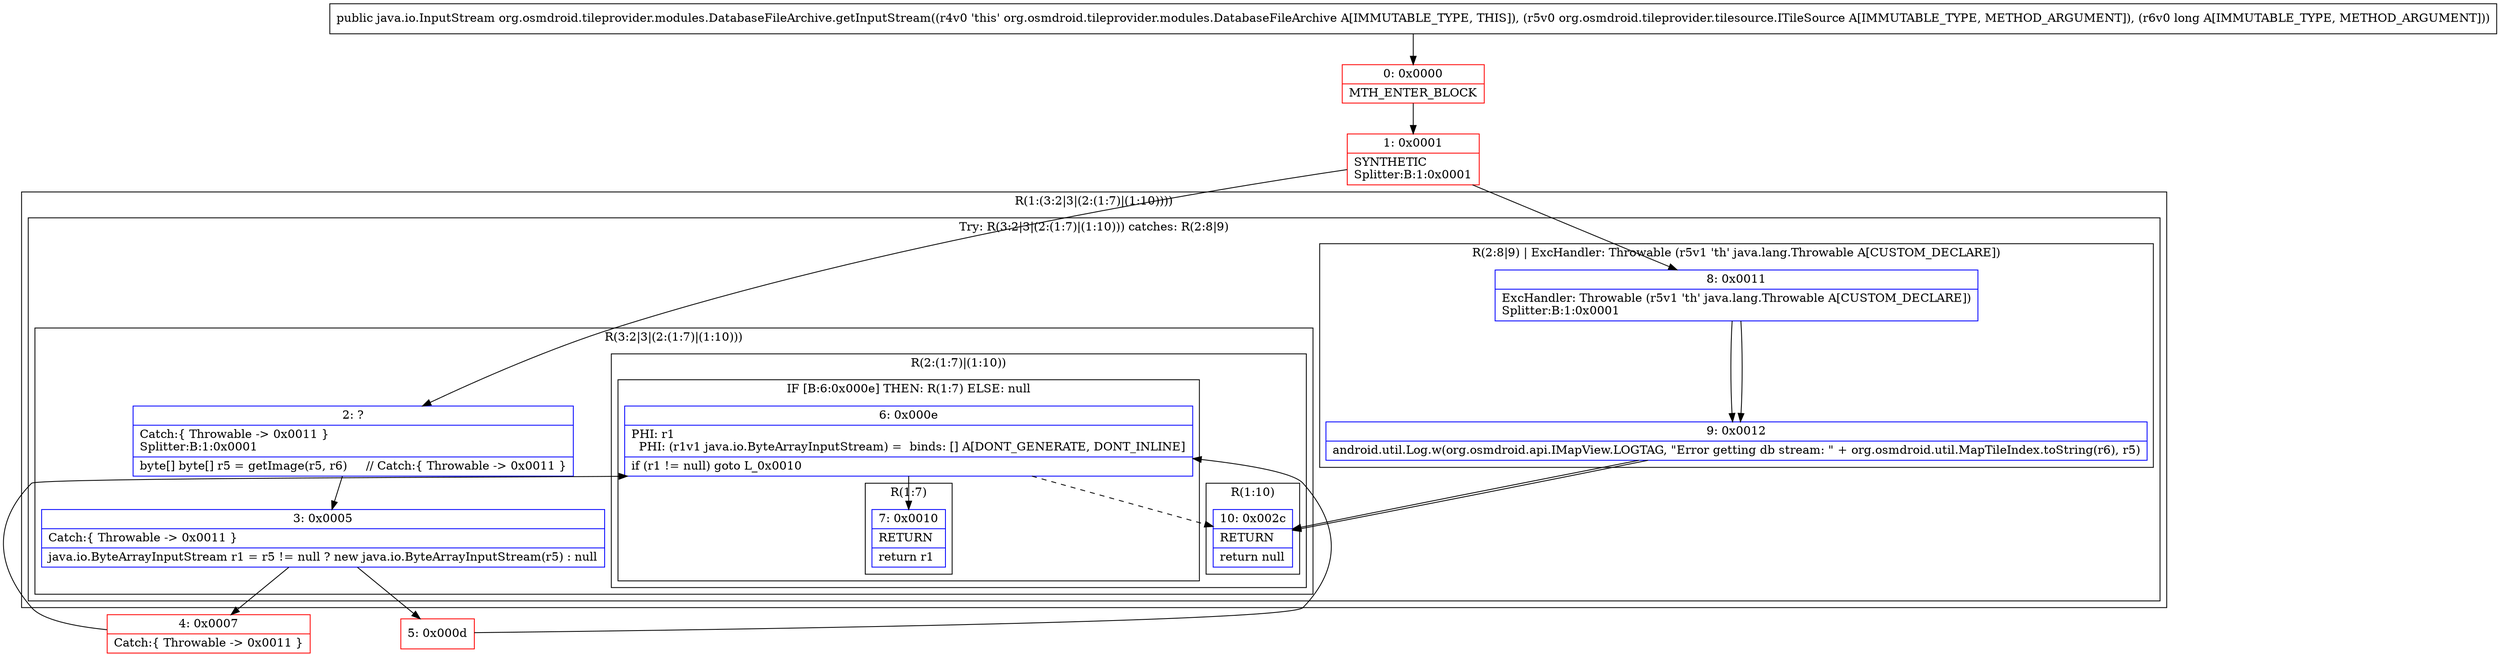 digraph "CFG fororg.osmdroid.tileprovider.modules.DatabaseFileArchive.getInputStream(Lorg\/osmdroid\/tileprovider\/tilesource\/ITileSource;J)Ljava\/io\/InputStream;" {
subgraph cluster_Region_174253163 {
label = "R(1:(3:2|3|(2:(1:7)|(1:10))))";
node [shape=record,color=blue];
subgraph cluster_TryCatchRegion_156036926 {
label = "Try: R(3:2|3|(2:(1:7)|(1:10))) catches: R(2:8|9)";
node [shape=record,color=blue];
subgraph cluster_Region_1121578217 {
label = "R(3:2|3|(2:(1:7)|(1:10)))";
node [shape=record,color=blue];
Node_2 [shape=record,label="{2\:\ ?|Catch:\{ Throwable \-\> 0x0011 \}\lSplitter:B:1:0x0001\l|byte[] byte[] r5 = getImage(r5, r6)     \/\/ Catch:\{ Throwable \-\> 0x0011 \}\l}"];
Node_3 [shape=record,label="{3\:\ 0x0005|Catch:\{ Throwable \-\> 0x0011 \}\l|java.io.ByteArrayInputStream r1 = r5 != null ? new java.io.ByteArrayInputStream(r5) : null\l}"];
subgraph cluster_Region_771451720 {
label = "R(2:(1:7)|(1:10))";
node [shape=record,color=blue];
subgraph cluster_IfRegion_2002167769 {
label = "IF [B:6:0x000e] THEN: R(1:7) ELSE: null";
node [shape=record,color=blue];
Node_6 [shape=record,label="{6\:\ 0x000e|PHI: r1 \l  PHI: (r1v1 java.io.ByteArrayInputStream) =  binds: [] A[DONT_GENERATE, DONT_INLINE]\l|if (r1 != null) goto L_0x0010\l}"];
subgraph cluster_Region_1889034707 {
label = "R(1:7)";
node [shape=record,color=blue];
Node_7 [shape=record,label="{7\:\ 0x0010|RETURN\l|return r1\l}"];
}
}
subgraph cluster_Region_666903346 {
label = "R(1:10)";
node [shape=record,color=blue];
Node_10 [shape=record,label="{10\:\ 0x002c|RETURN\l|return null\l}"];
}
}
}
subgraph cluster_Region_983353885 {
label = "R(2:8|9) | ExcHandler: Throwable (r5v1 'th' java.lang.Throwable A[CUSTOM_DECLARE])\l";
node [shape=record,color=blue];
Node_8 [shape=record,label="{8\:\ 0x0011|ExcHandler: Throwable (r5v1 'th' java.lang.Throwable A[CUSTOM_DECLARE])\lSplitter:B:1:0x0001\l}"];
Node_9 [shape=record,label="{9\:\ 0x0012|android.util.Log.w(org.osmdroid.api.IMapView.LOGTAG, \"Error getting db stream: \" + org.osmdroid.util.MapTileIndex.toString(r6), r5)\l}"];
}
}
}
subgraph cluster_Region_983353885 {
label = "R(2:8|9) | ExcHandler: Throwable (r5v1 'th' java.lang.Throwable A[CUSTOM_DECLARE])\l";
node [shape=record,color=blue];
Node_8 [shape=record,label="{8\:\ 0x0011|ExcHandler: Throwable (r5v1 'th' java.lang.Throwable A[CUSTOM_DECLARE])\lSplitter:B:1:0x0001\l}"];
Node_9 [shape=record,label="{9\:\ 0x0012|android.util.Log.w(org.osmdroid.api.IMapView.LOGTAG, \"Error getting db stream: \" + org.osmdroid.util.MapTileIndex.toString(r6), r5)\l}"];
}
Node_0 [shape=record,color=red,label="{0\:\ 0x0000|MTH_ENTER_BLOCK\l}"];
Node_1 [shape=record,color=red,label="{1\:\ 0x0001|SYNTHETIC\lSplitter:B:1:0x0001\l}"];
Node_4 [shape=record,color=red,label="{4\:\ 0x0007|Catch:\{ Throwable \-\> 0x0011 \}\l}"];
Node_5 [shape=record,color=red,label="{5\:\ 0x000d}"];
MethodNode[shape=record,label="{public java.io.InputStream org.osmdroid.tileprovider.modules.DatabaseFileArchive.getInputStream((r4v0 'this' org.osmdroid.tileprovider.modules.DatabaseFileArchive A[IMMUTABLE_TYPE, THIS]), (r5v0 org.osmdroid.tileprovider.tilesource.ITileSource A[IMMUTABLE_TYPE, METHOD_ARGUMENT]), (r6v0 long A[IMMUTABLE_TYPE, METHOD_ARGUMENT])) }"];
MethodNode -> Node_0;
Node_2 -> Node_3;
Node_3 -> Node_4;
Node_3 -> Node_5;
Node_6 -> Node_7;
Node_6 -> Node_10[style=dashed];
Node_8 -> Node_9;
Node_9 -> Node_10;
Node_8 -> Node_9;
Node_9 -> Node_10;
Node_0 -> Node_1;
Node_1 -> Node_2;
Node_1 -> Node_8;
Node_4 -> Node_6;
Node_5 -> Node_6;
}

